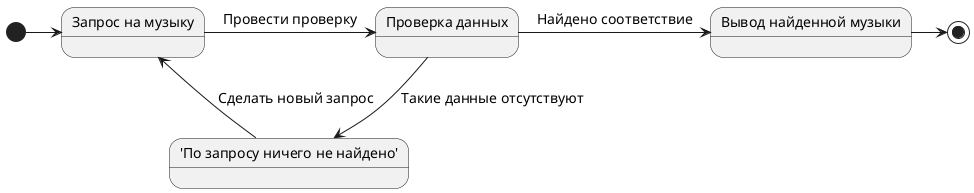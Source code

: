@startuml
skinparam defaultFontName Times New Roman
skinparam defaultFontSize 14
state "Запрос на музыку" as State1
state "Проверка данных" as State2
state "'По запросу ничего не найдено'" as State3
state "Вывод найденной музыки" as State4
[*] -right-> State1
State1 -right->State2 :Провести проверку
State2 -down-> State3 :Такие данные отсутствуют
State2 -right-> State4 :Найдено соответствие
State3 --> State1 :Сделать новый запрос
State4 -right-> [*]
@enduml